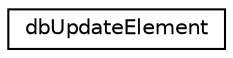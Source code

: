 digraph "Graphical Class Hierarchy"
{
 // INTERACTIVE_SVG=YES
 // LATEX_PDF_SIZE
  edge [fontname="Helvetica",fontsize="10",labelfontname="Helvetica",labelfontsize="10"];
  node [fontname="Helvetica",fontsize="10",shape=record];
  rankdir="LR";
  Node0 [label="dbUpdateElement",height=0.2,width=0.4,color="black", fillcolor="white", style="filled",URL="$classdbUpdateElement.html",tooltip=" "];
}

